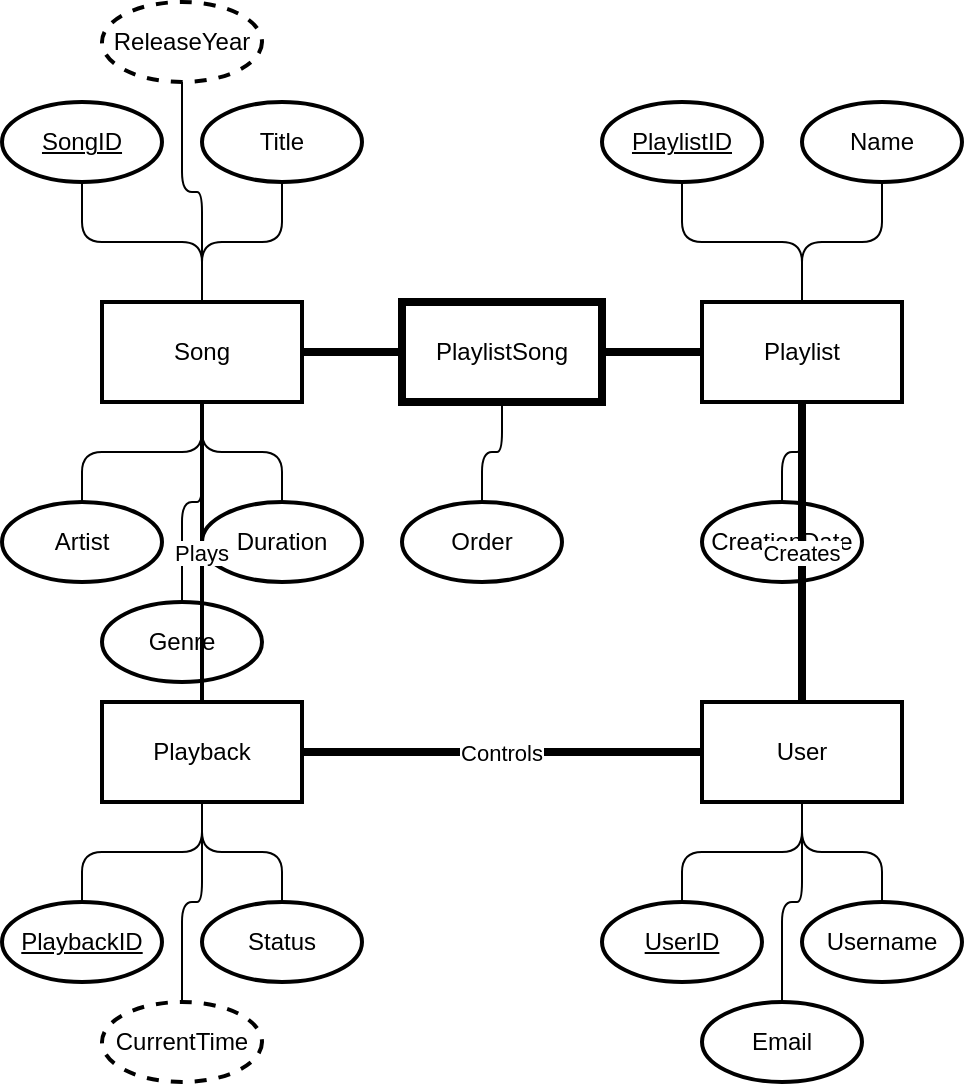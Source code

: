<mxfile version="26.2.14">
  <diagram name="ER-Diagram" id="ERD-Music-Playlist">
    <mxGraphModel dx="1310" dy="833" grid="1" gridSize="10" guides="1" tooltips="1" connect="1" arrows="1" fold="1" page="1" pageScale="1" pageWidth="850" pageHeight="1100" math="0" shadow="0">
      <root>
        <mxCell id="0" />
        <mxCell id="1" parent="0" />
        <!-- Strong Entity: Song -->
        <mxCell id="song_entity" value="Song" style="shape=rectangle;whiteSpace=wrap;strokeWidth=2;" vertex="1" parent="1">
          <mxGeometry x="100" y="200" width="100" height="50" as="geometry" />
        </mxCell>
        <!-- Song Attributes -->
        <mxCell id="song_id" value="SongID" style="shape=ellipse;whiteSpace=wrap;strokeWidth=2;fontStyle=4;" vertex="1" parent="1">
          <mxGeometry x="50" y="100" width="80" height="40" as="geometry" />
        </mxCell>
        <mxCell id="song_title" value="Title" style="shape=ellipse;whiteSpace=wrap;strokeWidth=2;" vertex="1" parent="1">
          <mxGeometry x="150" y="100" width="80" height="40" as="geometry" />
        </mxCell>
        <mxCell id="song_artist" value="Artist" style="shape=ellipse;whiteSpace=wrap;strokeWidth=2;" vertex="1" parent="1">
          <mxGeometry x="50" y="300" width="80" height="40" as="geometry" />
        </mxCell>
        <mxCell id="song_duration" value="Duration" style="shape=ellipse;whiteSpace=wrap;strokeWidth=2;" vertex="1" parent="1">
          <mxGeometry x="150" y="300" width="80" height="40" as="geometry" />
        </mxCell>
        <mxCell id="song_genre" value="Genre" style="shape=ellipse;whiteSpace=wrap;strokeWidth=2;" vertex="1" parent="1">
          <mxGeometry x="100" y="350" width="80" height="40" as="geometry" />
        </mxCell>
        <mxCell id="song_release_year" value="ReleaseYear" style="shape=ellipse;whiteSpace=wrap;strokeWidth=2;dashed=1;" vertex="1" parent="1">
          <mxGeometry x="100" y="50" width="80" height="40" as="geometry" />
        </mxCell>
        <!-- Connect Song Attributes -->
        <mxCell id="song_id_link" value="" style="edgeStyle=orthogonalEdgeStyle;startArrow=none;endArrow=none;" edge="1" parent="1" source="song_id" target="song_entity">
          <mxGeometry relative="1" as="geometry" />
        </mxCell>
        <mxCell id="song_title_link" value="" style="edgeStyle=orthogonalEdgeStyle;startArrow=none;endArrow=none;" edge="1" parent="1" source="song_title" target="song_entity">
          <mxGeometry relative="1" as="geometry" />
        </mxCell>
        <mxCell id="song_artist_link" value="" style="edgeStyle=orthogonalEdgeStyle;startArrow=none;endArrow=none;" edge="1" parent="1" source="song_artist" target="song_entity">
          <mxGeometry relative="1" as="geometry" />
        </mxCell>
        <mxCell id="song_duration_link" value="" style="edgeStyle=orthogonalEdgeStyle;startArrow=none;endArrow=none;" edge="1" parent="1" source="song_duration" target="song_entity">
          <mxGeometry relative="1" as="geometry" />
        </mxCell>
        <mxCell id="song_genre_link" value="" style="edgeStyle=orthogonalEdgeStyle;startArrow=none;endArrow=none;" edge="1" parent="1" source="song_genre" target="song_entity">
          <mxGeometry relative="1" as="geometry" />
        </mxCell>
        <mxCell id="song_release_year_link" value="" style="edgeStyle=orthogonalEdgeStyle;startArrow=none;endArrow=none;" edge="1" parent="1" source="song_release_year" target="song_entity">
          <mxGeometry relative="1" as="geometry" />
        </mxCell>
        <!-- Strong Entity: Playlist -->
        <mxCell id="playlist_entity" value="Playlist" style="shape=rectangle;whiteSpace=wrap;strokeWidth=2;" vertex="1" parent="1">
          <mxGeometry x="400" y="200" width="100" height="50" as="geometry" />
        </mxCell>
        <!-- Playlist Attributes -->
        <mxCell id="playlist_id" value="PlaylistID" style="shape=ellipse;whiteSpace=wrap;strokeWidth=2;fontStyle=4;" vertex="1" parent="1">
          <mxGeometry x="350" y="100" width="80" height="40" as="geometry" />
        </mxCell>
        <mxCell id="playlist_name" value="Name" style="shape=ellipse;whiteSpace=wrap;strokeWidth=2;" vertex="1" parent="1">
          <mxGeometry x="450" y="100" width="80" height="40" as="geometry" />
        </mxCell>
        <mxCell id="playlist_creation_date" value="CreationDate" style="shape=ellipse;whiteSpace=wrap;strokeWidth=2;" vertex="1" parent="1">
          <mxGeometry x="400" y="300" width="80" height="40" as="geometry" />
        </mxCell>
        <!-- Connect Playlist Attributes -->
        <mxCell id="playlist_id_link" value="" style="edgeStyle=orthogonalEdgeStyle;startArrow=none;endArrow=none;" edge="1" parent="1" source="playlist_id" target="playlist_entity">
          <mxGeometry relative="1" as="geometry" />
        </mxCell>
        <mxCell id="playlist_name_link" value="" style="edgeStyle=orthogonalEdgeStyle;startArrow=none;endArrow=none;" edge="1" parent="1" source="playlist_name" target="playlist_entity">
          <mxGeometry relative="1" as="geometry" />
        </mxCell>
        <mxCell id="playlist_creation_date_link" value="" style="edgeStyle=orthogonalEdgeStyle;startArrow=none;endArrow=none;" edge="1" parent="1" source="playlist_creation_date" target="playlist_entity">
          <mxGeometry relative="1" as="geometry" />
        </mxCell>
        <!-- Strong Entity: User -->
        <mxCell id="user_entity" value="User" style="shape=rectangle;whiteSpace=wrap;strokeWidth=2;" vertex="1" parent="1">
          <mxGeometry x="400" y="400" width="100" height="50" as="geometry" />
        </mxCell>
        <!-- User Attributes -->
        <mxCell id="user_id" value="UserID" style="shape=ellipse;whiteSpace=wrap;strokeWidth=2;fontStyle=4;" vertex="1" parent="1">
          <mxGeometry x="350" y="500" width="80" height="40" as="geometry" />
        </mxCell>
        <mxCell id="user_username" value="Username" style="shape=ellipse;whiteSpace=wrap;strokeWidth=2;" vertex="1" parent="1">
          <mxGeometry x="450" y="500" width="80" height="40" as="geometry" />
        </mxCell>
        <mxCell id="user_email" value="Email" style="shape=ellipse;whiteSpace=wrap;strokeWidth=2;" vertex="1" parent="1">
          <mxGeometry x="400" y="550" width="80" height="40" as="geometry" />
        </mxCell>
        <!-- Connect User Attributes -->
        <mxCell id="user_id_link" value="" style="edgeStyle=orthogonalEdgeStyle;startArrow=none;endArrow=none;" edge="1" parent="1" source="user_id" target="user_entity">
          <mxGeometry relative="1" as="geometry" />
        </mxCell>
        <mxCell id="user_username_link" value="" style="edgeStyle=orthogonalEdgeStyle;startArrow=none;endArrow=none;" edge="1" parent="1" source="user_username" target="user_entity">
          <mxGeometry relative="1" as="geometry" />
        </mxCell>
        <mxCell id="user_email_link" value="" style="edgeStyle=orthogonalEdgeStyle;startArrow=none;endArrow=none;" edge="1" parent="1" source="user_email" target="user_entity">
          <mxGeometry relative="1" as="geometry" />
        </mxCell>
        <!-- Strong Entity: Playback -->
        <mxCell id="playback_entity" value="Playback" style="shape=rectangle;whiteSpace=wrap;strokeWidth=2;" vertex="1" parent="1">
          <mxGeometry x="100" y="400" width="100" height="50" as="geometry" />
        </mxCell>
        <!-- Playback Attributes -->
        <mxCell id="playback_id" value="PlaybackID" style="shape=ellipse;whiteSpace=wrap;strokeWidth=2;fontStyle=4;" vertex="1" parent="1">
          <mxGeometry x="50" y="500" width="80" height="40" as="geometry" />
        </mxCell>
        <mxCell id="playback_status" value="Status" style="shape=ellipse;whiteSpace=wrap;strokeWidth=2;" vertex="1" parent="1">
          <mxGeometry x="150" y="500" width="80" height="40" as="geometry" />
        </mxCell>
        <mxCell id="playback_current_time" value="CurrentTime" style="shape=ellipse;whiteSpace=wrap;strokeWidth=2;dashed=1;" vertex="1" parent="1">
          <mxGeometry x="100" y="550" width="80" height="40" as="geometry" />
        </mxCell>
        <!-- Connect Playback Attributes -->
        <mxCell id="playback_id_link" value="" style="edgeStyle=orthogonalEdgeStyle;startArrow=none;endArrow=none;" edge="1" parent="1" source="playback_id" target="playback_entity">
          <mxGeometry relative="1" as="geometry" />
        </mxCell>
        <mxCell id="playback_status_link" value="" style="edgeStyle=orthogonalEdgeStyle;startArrow=none;endArrow=none;" edge="1" parent="1" source="playback_status" target="playback_entity">
          <mxGeometry relative="1" as="geometry" />
        </mxCell>
        <mxCell id="playback_current_time_link" value="" style="edgeStyle=orthogonalEdgeStyle;startArrow=none;endArrow=none;" edge="1" parent="1" source="playback_current_time" target="playback_entity">
          <mxGeometry relative="1" as="geometry" />
        </mxCell>
        <!-- Associative Entity: PlaylistSong -->
        <mxCell id="playlistsong_entity" value="PlaylistSong" style="shape=rectangle;whiteSpace=wrap;strokeWidth=4;" vertex="1" parent="1">
          <mxGeometry x="250" y="200" width="100" height="50" as="geometry" />
        </mxCell>
        <!-- PlaylistSong Attributes -->
        <mxCell id="playlistsong_order" value="Order" style="shape=ellipse;whiteSpace=wrap;strokeWidth=2;" vertex="1" parent="1">
          <mxGeometry x="250" y="300" width="80" height="40" as="geometry" />
        </mxCell>
        <!-- Connect PlaylistSong Attributes -->
        <mxCell id="playlistsong_order_link" value="" style="edgeStyle=orthogonalEdgeStyle;startArrow=none;endArrow=none;" edge="1" parent="1" source="playlistsong_order" target="playlistsong_entity">
          <mxGeometry relative="1" as="geometry" />
        </mxCell>
        <!-- Relationships -->
        <!-- User creates Playlist (One-to-Many, Mandatory) -->
        <mxCell id="user_playlist_rel" value="Creates" style="edgeStyle=orthogonalEdgeStyle;startArrow=none;endArrow=crowFootMany;endFill=1;strokeWidth=4;" edge="1" parent="1" source="user_entity" target="playlist_entity">
          <mxGeometry relative="1" as="geometry" />
        </mxCell>
        <!-- Playlist contains Songs via PlaylistSong (Many-to-Many, Mandatory) -->
        <mxCell id="playlist_playlistsong_rel" value="" style="edgeStyle=orthogonalEdgeStyle;startArrow=none;endArrow=crowFootMany;endFill=1;strokeWidth=4;" edge="1" parent="1" source="playlist_entity" target="playlistsong_entity">
          <mxGeometry relative="1" as="geometry" />
        </mxCell>
        <mxCell id="song_playlistsong_rel" value="" style="edgeStyle=orthogonalEdgeStyle;startArrow=none;endArrow=crowFootMany;endFill=1;strokeWidth=4;" edge="1" parent="1" source="song_entity" target="playlistsong_entity">
          <mxGeometry relative="1" as="geometry" />
        </mxCell>
        <!-- Playback plays Song (One-to-One, Optional) -->
        <mxCell id="playback_song_rel" value="Plays" style="edgeStyle=orthogonalEdgeStyle;startArrow=none;endArrow=none;strokeWidth=2;" edge="1" parent="1" source="playback_entity" target="song_entity">
          <mxGeometry relative="1" as="geometry" />
        </mxCell>
        <!-- User controls Playback (One-to-Many, Mandatory) -->
        <mxCell id="user_playback_rel" value="Controls" style="edgeStyle=orthogonalEdgeStyle;startArrow=none;endArrow=crowFootMany;endFill=1;strokeWidth=4;" edge="1" parent="1" source="user_entity" target="playback_entity">
          <mxGeometry relative="1" as="geometry" />
        </mxCell>
      </root>
    </mxGraphModel>
  </diagram>
</mxfile>
